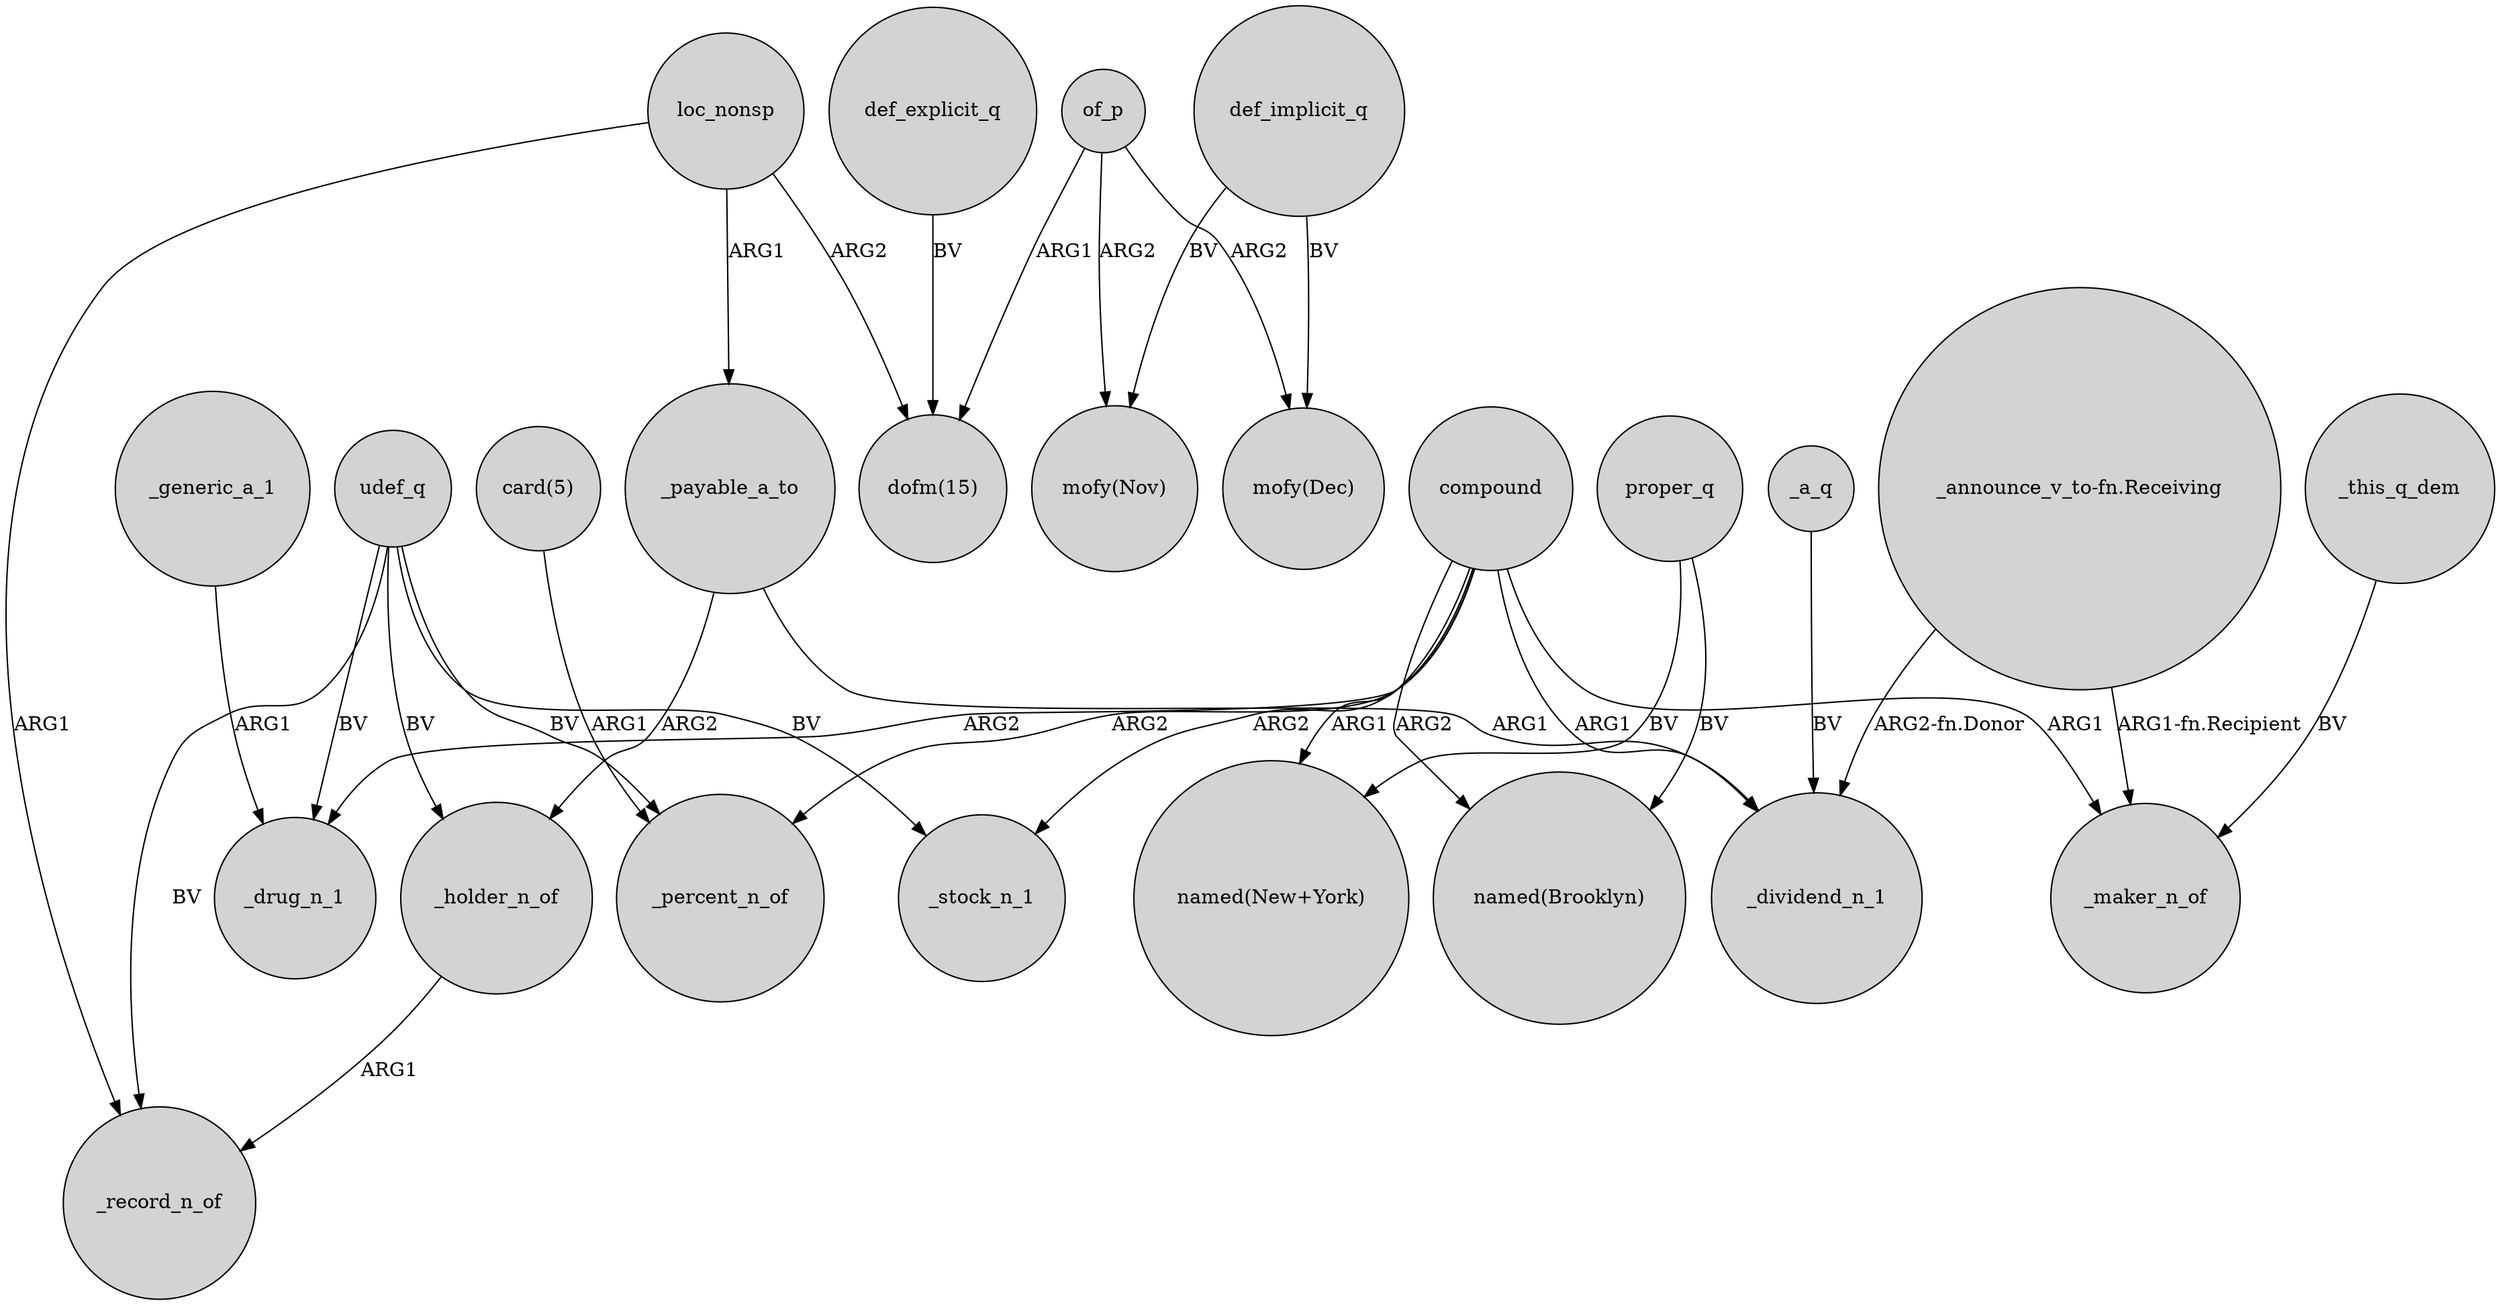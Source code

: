 digraph {
	node [shape=circle style=filled]
	compound -> _dividend_n_1 [label=ARG1]
	_payable_a_to -> _dividend_n_1 [label=ARG1]
	loc_nonsp -> "dofm(15)" [label=ARG2]
	udef_q -> _record_n_of [label=BV]
	of_p -> "mofy(Nov)" [label=ARG2]
	compound -> "named(Brooklyn)" [label=ARG2]
	_generic_a_1 -> _drug_n_1 [label=ARG1]
	proper_q -> "named(New+York)" [label=BV]
	_a_q -> _dividend_n_1 [label=BV]
	udef_q -> _drug_n_1 [label=BV]
	udef_q -> _stock_n_1 [label=BV]
	"_announce_v_to-fn.Receiving" -> _dividend_n_1 [label="ARG2-fn.Donor"]
	udef_q -> _percent_n_of [label=BV]
	udef_q -> _holder_n_of [label=BV]
	compound -> _stock_n_1 [label=ARG2]
	compound -> _percent_n_of [label=ARG2]
	"card(5)" -> _percent_n_of [label=ARG1]
	"_announce_v_to-fn.Receiving" -> _maker_n_of [label="ARG1-fn.Recipient"]
	loc_nonsp -> _payable_a_to [label=ARG1]
	compound -> "named(New+York)" [label=ARG1]
	_payable_a_to -> _holder_n_of [label=ARG2]
	compound -> _maker_n_of [label=ARG1]
	proper_q -> "named(Brooklyn)" [label=BV]
	def_implicit_q -> "mofy(Dec)" [label=BV]
	_this_q_dem -> _maker_n_of [label=BV]
	of_p -> "mofy(Dec)" [label=ARG2]
	def_explicit_q -> "dofm(15)" [label=BV]
	def_implicit_q -> "mofy(Nov)" [label=BV]
	of_p -> "dofm(15)" [label=ARG1]
	_holder_n_of -> _record_n_of [label=ARG1]
	loc_nonsp -> _record_n_of [label=ARG1]
	compound -> _drug_n_1 [label=ARG2]
}
